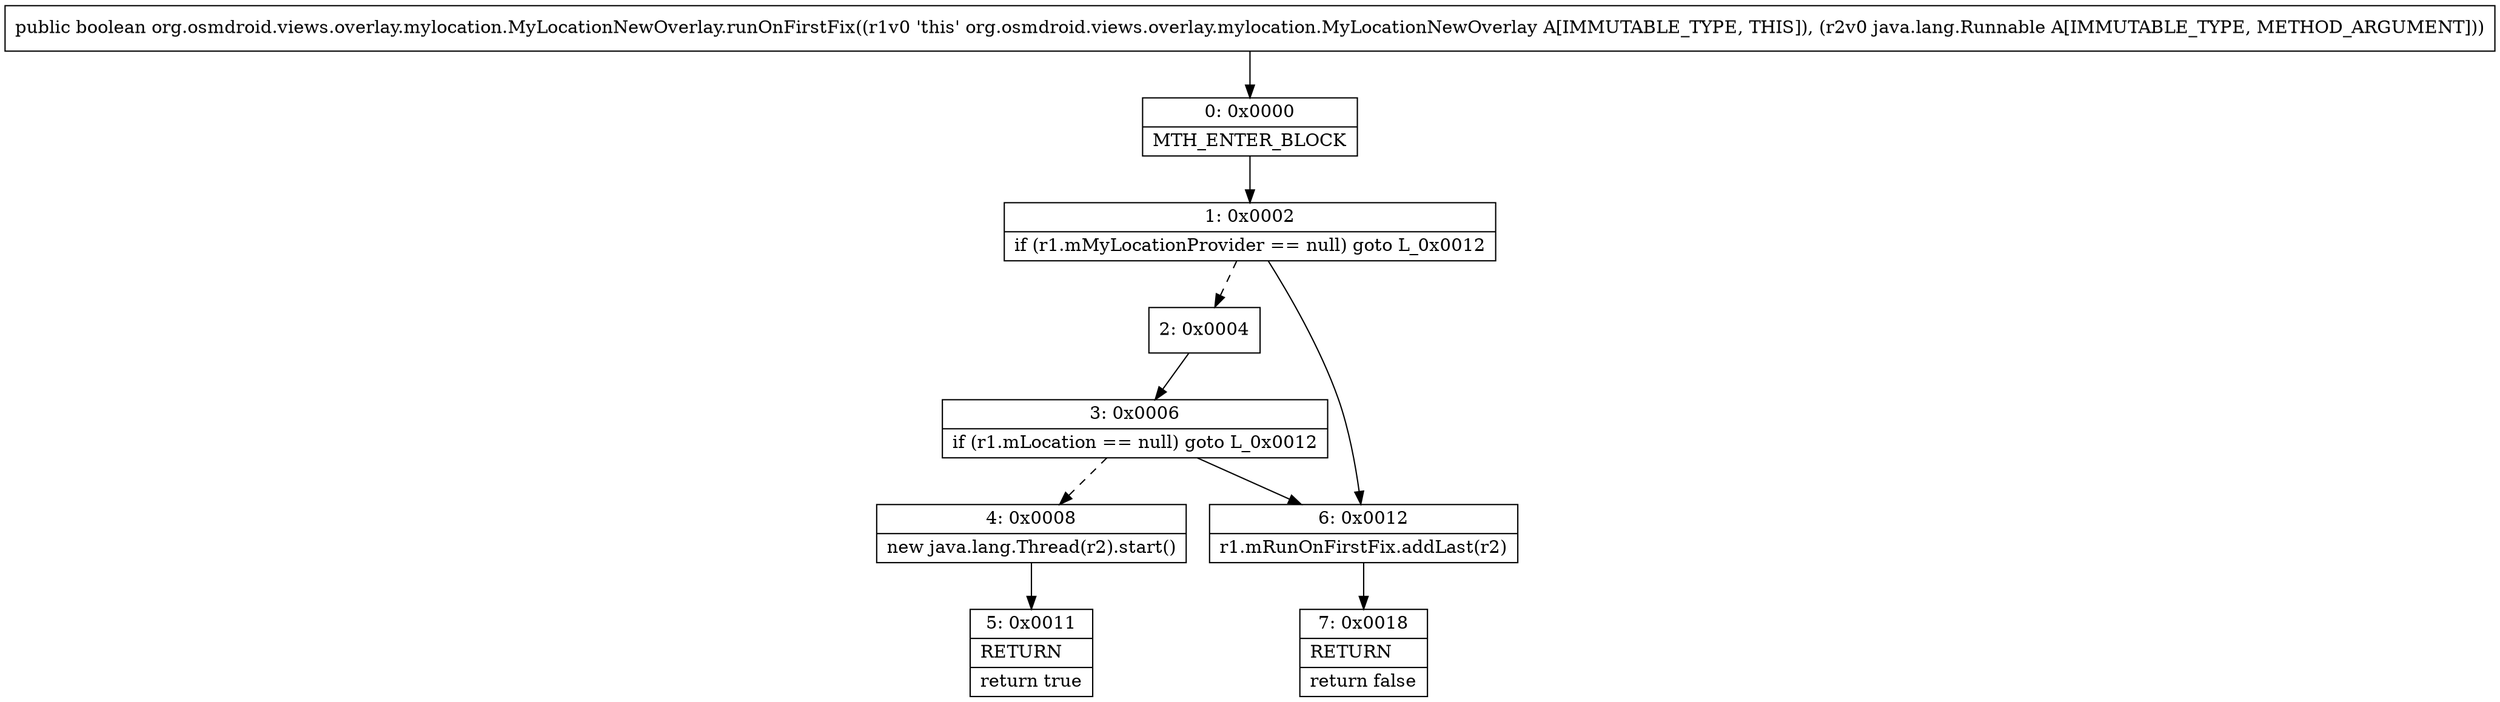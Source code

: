 digraph "CFG fororg.osmdroid.views.overlay.mylocation.MyLocationNewOverlay.runOnFirstFix(Ljava\/lang\/Runnable;)Z" {
Node_0 [shape=record,label="{0\:\ 0x0000|MTH_ENTER_BLOCK\l}"];
Node_1 [shape=record,label="{1\:\ 0x0002|if (r1.mMyLocationProvider == null) goto L_0x0012\l}"];
Node_2 [shape=record,label="{2\:\ 0x0004}"];
Node_3 [shape=record,label="{3\:\ 0x0006|if (r1.mLocation == null) goto L_0x0012\l}"];
Node_4 [shape=record,label="{4\:\ 0x0008|new java.lang.Thread(r2).start()\l}"];
Node_5 [shape=record,label="{5\:\ 0x0011|RETURN\l|return true\l}"];
Node_6 [shape=record,label="{6\:\ 0x0012|r1.mRunOnFirstFix.addLast(r2)\l}"];
Node_7 [shape=record,label="{7\:\ 0x0018|RETURN\l|return false\l}"];
MethodNode[shape=record,label="{public boolean org.osmdroid.views.overlay.mylocation.MyLocationNewOverlay.runOnFirstFix((r1v0 'this' org.osmdroid.views.overlay.mylocation.MyLocationNewOverlay A[IMMUTABLE_TYPE, THIS]), (r2v0 java.lang.Runnable A[IMMUTABLE_TYPE, METHOD_ARGUMENT])) }"];
MethodNode -> Node_0;
Node_0 -> Node_1;
Node_1 -> Node_2[style=dashed];
Node_1 -> Node_6;
Node_2 -> Node_3;
Node_3 -> Node_4[style=dashed];
Node_3 -> Node_6;
Node_4 -> Node_5;
Node_6 -> Node_7;
}

